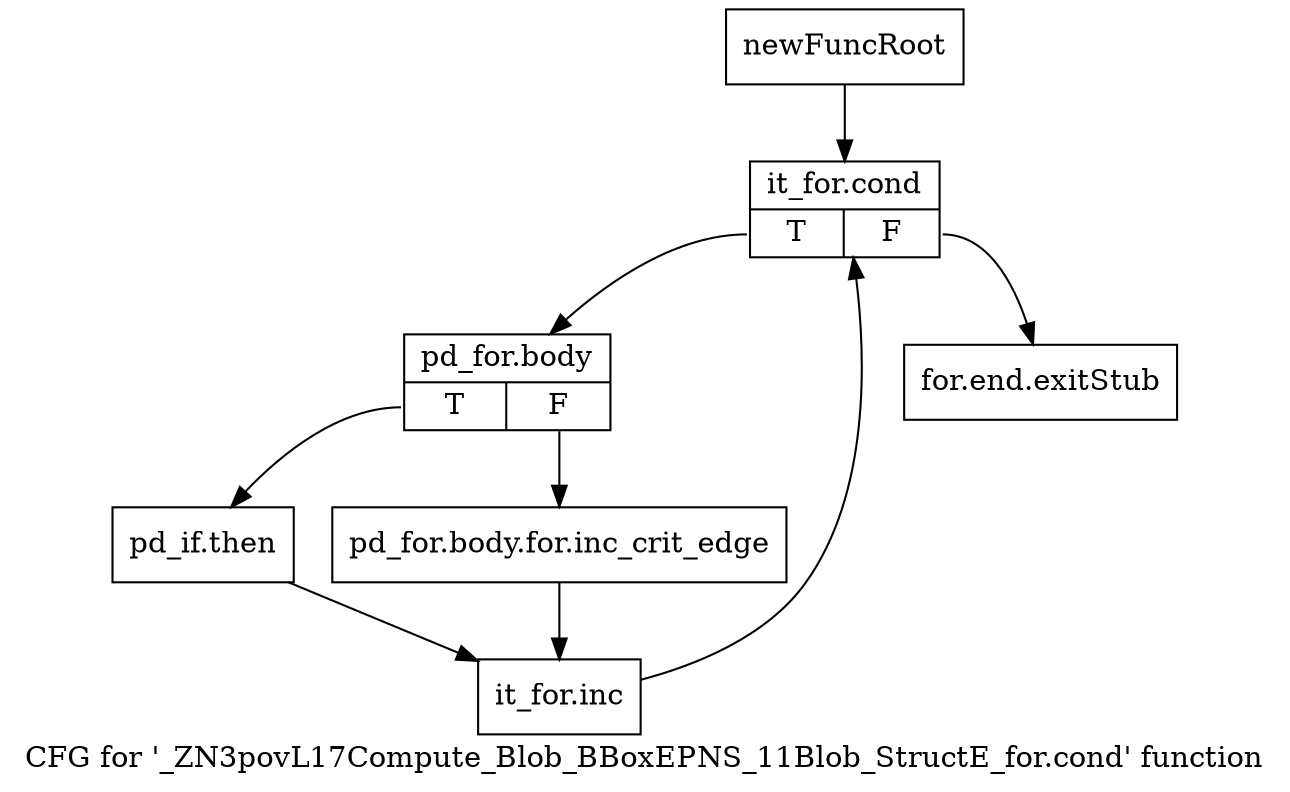 digraph "CFG for '_ZN3povL17Compute_Blob_BBoxEPNS_11Blob_StructE_for.cond' function" {
	label="CFG for '_ZN3povL17Compute_Blob_BBoxEPNS_11Blob_StructE_for.cond' function";

	Node0x232bef0 [shape=record,label="{newFuncRoot}"];
	Node0x232bef0 -> Node0x232bf90;
	Node0x232bf40 [shape=record,label="{for.end.exitStub}"];
	Node0x232bf90 [shape=record,label="{it_for.cond|{<s0>T|<s1>F}}"];
	Node0x232bf90:s0 -> Node0x232bfe0;
	Node0x232bf90:s1 -> Node0x232bf40;
	Node0x232bfe0 [shape=record,label="{pd_for.body|{<s0>T|<s1>F}}"];
	Node0x232bfe0:s0 -> Node0x232c080;
	Node0x232bfe0:s1 -> Node0x232c030;
	Node0x232c030 [shape=record,label="{pd_for.body.for.inc_crit_edge}"];
	Node0x232c030 -> Node0x232c0d0;
	Node0x232c080 [shape=record,label="{pd_if.then}"];
	Node0x232c080 -> Node0x232c0d0;
	Node0x232c0d0 [shape=record,label="{it_for.inc}"];
	Node0x232c0d0 -> Node0x232bf90;
}
